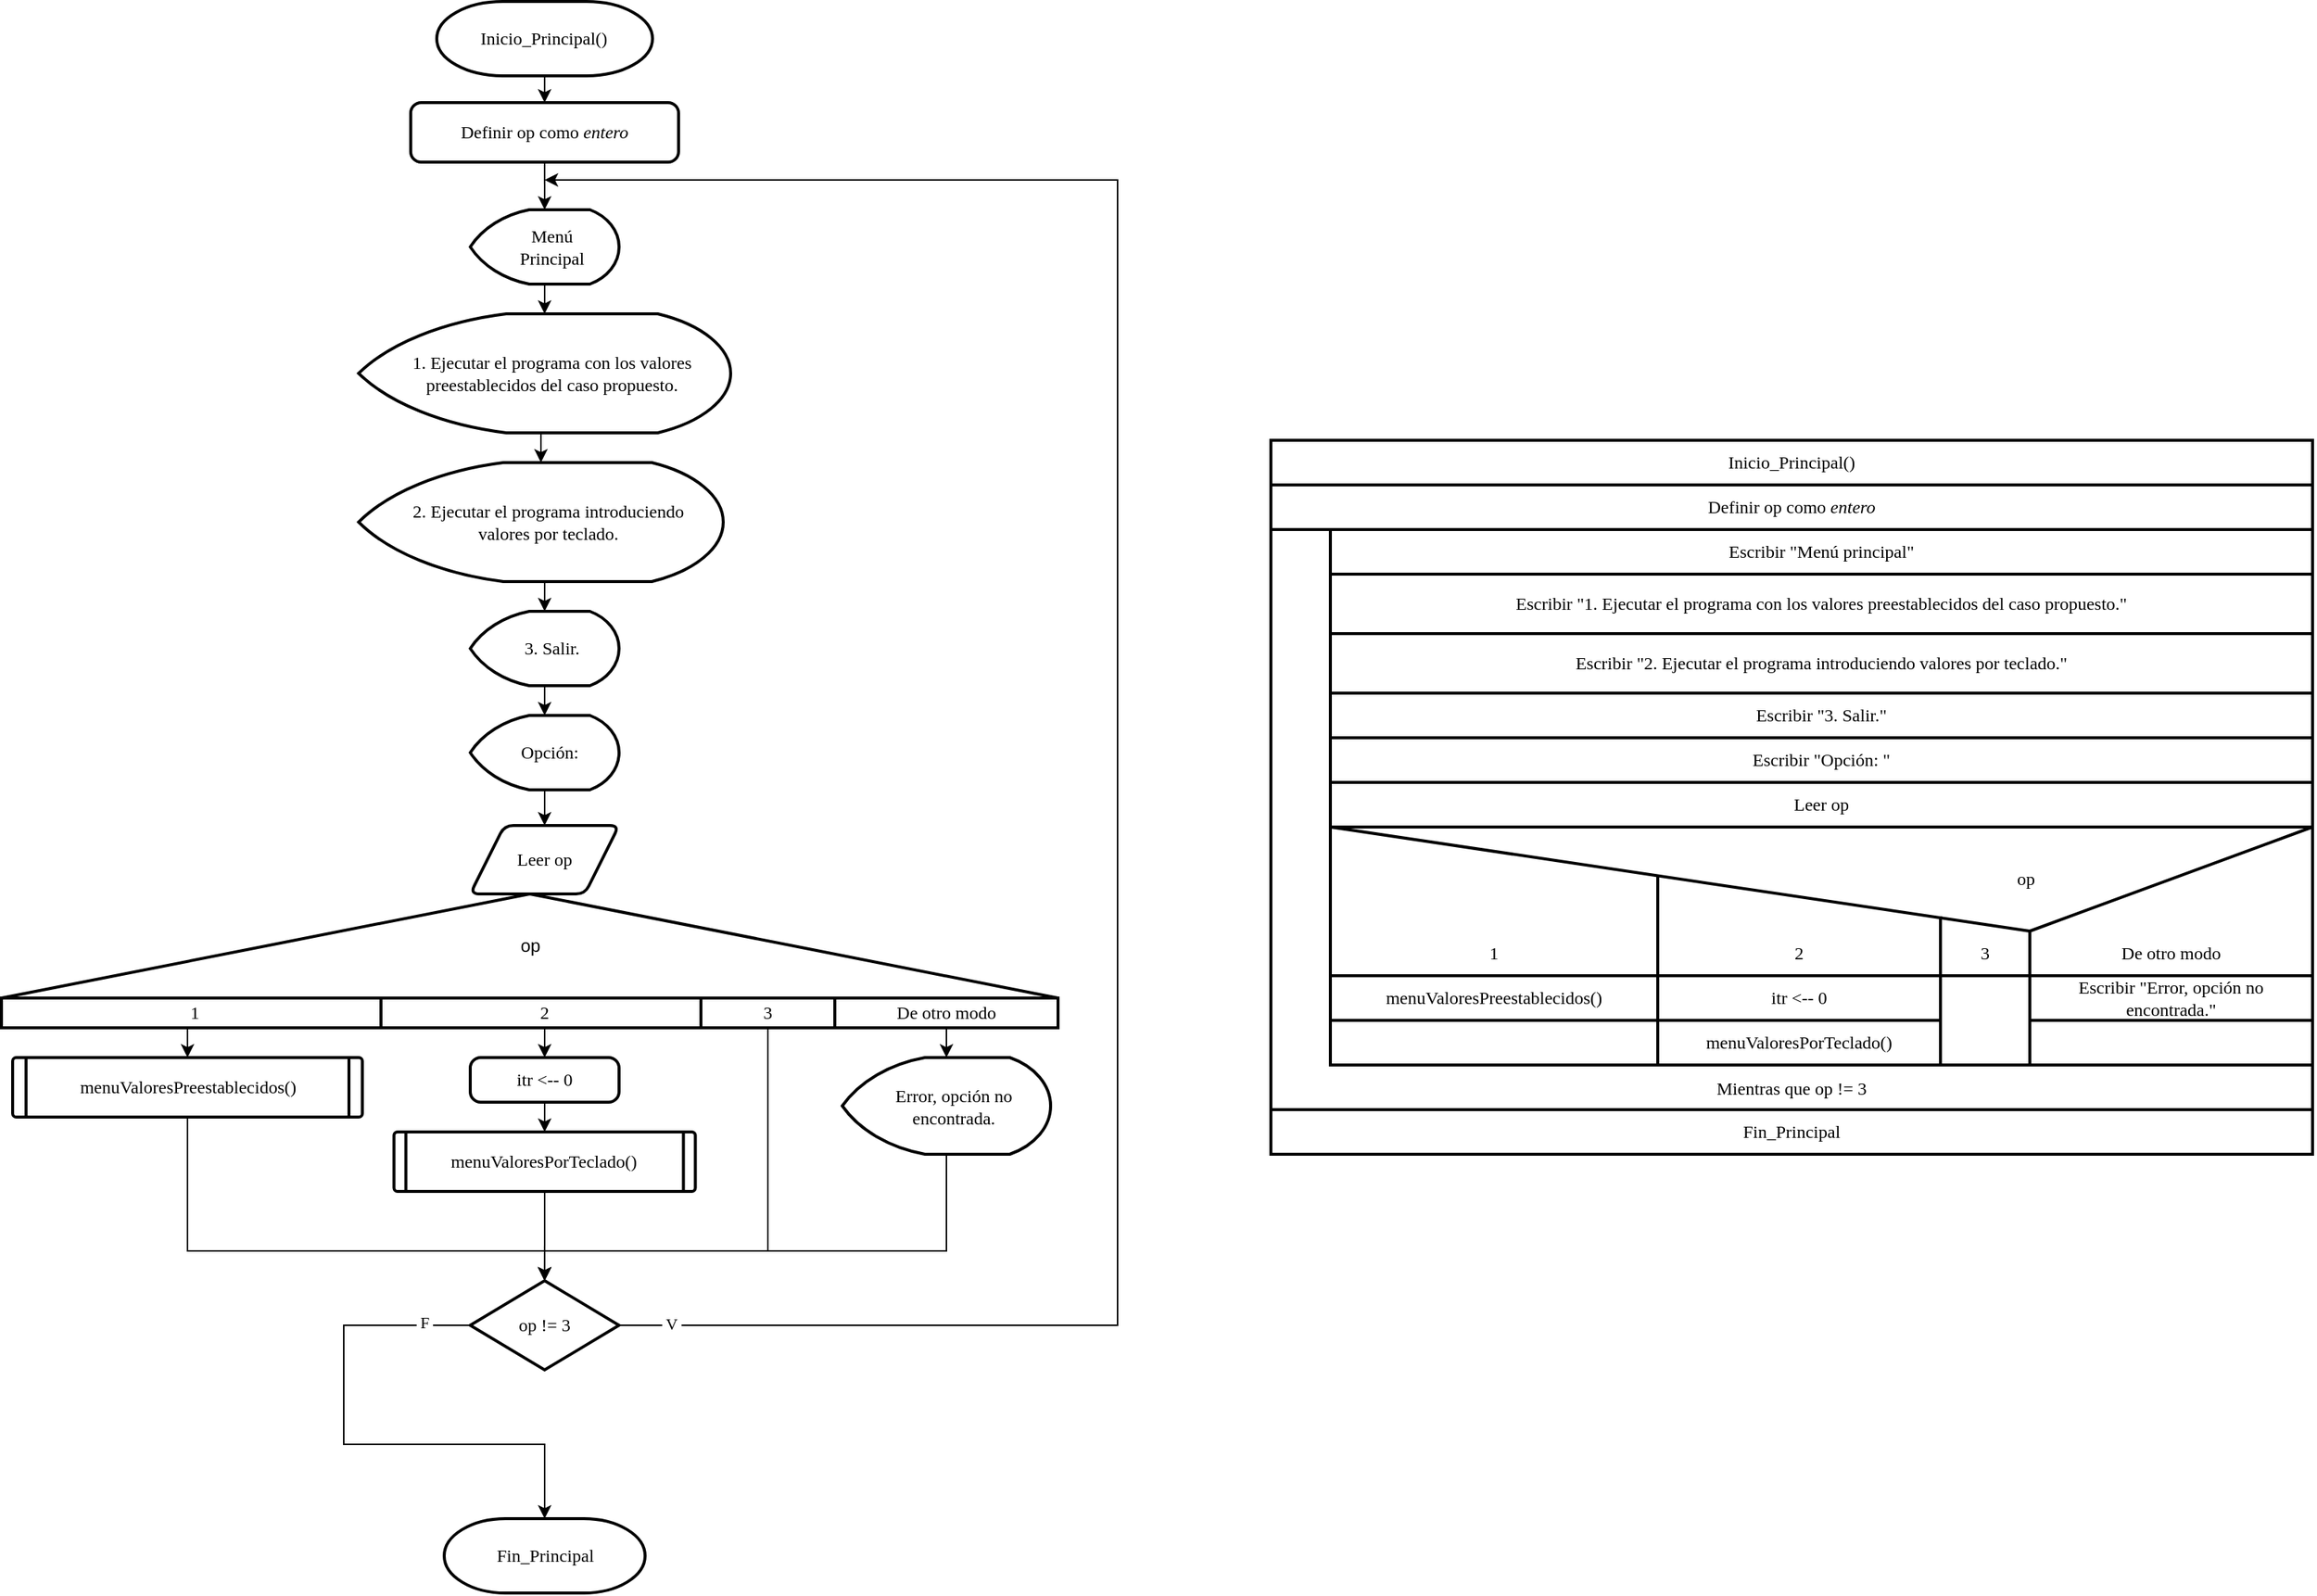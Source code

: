 <mxfile version="20.2.7" type="github" pages="2">
  <diagram id="5OYF28BWXmgYq9XRiZUG" name="Principal">
    <mxGraphModel dx="2076" dy="1242" grid="1" gridSize="10" guides="1" tooltips="1" connect="1" arrows="1" fold="1" page="1" pageScale="1" pageWidth="827" pageHeight="1169" math="0" shadow="0">
      <root>
        <mxCell id="0" />
        <mxCell id="1" parent="0" />
        <mxCell id="4s3Qs3QtYAxI6wC10brD-1" value="Mientras que op != 3" style="rounded=0;whiteSpace=wrap;html=1;fontFamily=Lucida Console;strokeWidth=2;verticalAlign=bottom;spacingBottom=5;" vertex="1" parent="1">
          <mxGeometry x="891" y="405" width="700" height="390" as="geometry" />
        </mxCell>
        <mxCell id="4s3Qs3QtYAxI6wC10brD-2" style="edgeStyle=orthogonalEdgeStyle;rounded=0;orthogonalLoop=1;jettySize=auto;html=1;exitX=0.5;exitY=1;exitDx=0;exitDy=0;exitPerimeter=0;entryX=0.5;entryY=0;entryDx=0;entryDy=0;fontSize=12;fontFamily=Lucida Console;" edge="1" parent="1" source="4s3Qs3QtYAxI6wC10brD-3" target="4s3Qs3QtYAxI6wC10brD-17">
          <mxGeometry relative="1" as="geometry" />
        </mxCell>
        <mxCell id="4s3Qs3QtYAxI6wC10brD-3" value="Inicio_Principal()" style="strokeWidth=2;html=1;shape=mxgraph.flowchart.terminator;whiteSpace=wrap;fontFamily=Lucida Console;" vertex="1" parent="1">
          <mxGeometry x="330.49" y="50" width="144.99" height="50" as="geometry" />
        </mxCell>
        <mxCell id="4s3Qs3QtYAxI6wC10brD-4" value="Fin_Principal" style="strokeWidth=2;html=1;shape=mxgraph.flowchart.terminator;whiteSpace=wrap;fontFamily=Lucida Console;" vertex="1" parent="1">
          <mxGeometry x="335.51" y="1070" width="134.98" height="50" as="geometry" />
        </mxCell>
        <mxCell id="4s3Qs3QtYAxI6wC10brD-5" style="edgeStyle=orthogonalEdgeStyle;rounded=0;orthogonalLoop=1;jettySize=auto;html=1;exitX=0.5;exitY=1;exitDx=0;exitDy=0;exitPerimeter=0;entryX=0.5;entryY=0;entryDx=0;entryDy=0;entryPerimeter=0;fontSize=12;fontFamily=Lucida Console;" edge="1" parent="1" source="4s3Qs3QtYAxI6wC10brD-6" target="4s3Qs3QtYAxI6wC10brD-8">
          <mxGeometry relative="1" as="geometry" />
        </mxCell>
        <mxCell id="4s3Qs3QtYAxI6wC10brD-6" value="Menú Principal" style="strokeWidth=2;html=1;shape=mxgraph.flowchart.display;whiteSpace=wrap;spacingLeft=20;spacingRight=10;verticalAlign=middle;fontSize=12;fontFamily=Lucida Console;" vertex="1" parent="1">
          <mxGeometry x="353" y="190" width="100" height="50" as="geometry" />
        </mxCell>
        <mxCell id="4s3Qs3QtYAxI6wC10brD-7" style="edgeStyle=orthogonalEdgeStyle;rounded=0;orthogonalLoop=1;jettySize=auto;html=1;exitX=0.5;exitY=1;exitDx=0;exitDy=0;exitPerimeter=0;entryX=0.5;entryY=0;entryDx=0;entryDy=0;entryPerimeter=0;fontSize=12;fontFamily=Lucida Console;" edge="1" parent="1" source="4s3Qs3QtYAxI6wC10brD-8" target="4s3Qs3QtYAxI6wC10brD-10">
          <mxGeometry relative="1" as="geometry" />
        </mxCell>
        <mxCell id="4s3Qs3QtYAxI6wC10brD-8" value="1. Ejecutar el programa con los valores preestablecidos del caso propuesto." style="strokeWidth=2;html=1;shape=mxgraph.flowchart.display;whiteSpace=wrap;spacingLeft=20;spacingRight=10;fontFamily=Lucida Console;" vertex="1" parent="1">
          <mxGeometry x="277.98" y="260" width="250" height="80" as="geometry" />
        </mxCell>
        <mxCell id="4s3Qs3QtYAxI6wC10brD-9" style="edgeStyle=orthogonalEdgeStyle;rounded=0;orthogonalLoop=1;jettySize=auto;html=1;exitX=0.5;exitY=1;exitDx=0;exitDy=0;exitPerimeter=0;entryX=0.5;entryY=0;entryDx=0;entryDy=0;entryPerimeter=0;" edge="1" parent="1" source="4s3Qs3QtYAxI6wC10brD-10" target="4s3Qs3QtYAxI6wC10brD-12">
          <mxGeometry relative="1" as="geometry" />
        </mxCell>
        <mxCell id="4s3Qs3QtYAxI6wC10brD-10" value="2. Ejecutar el programa introduciendo valores por teclado." style="strokeWidth=2;html=1;shape=mxgraph.flowchart.display;whiteSpace=wrap;spacingLeft=20;spacingRight=10;fontFamily=Lucida Console;" vertex="1" parent="1">
          <mxGeometry x="278" y="360" width="245" height="80" as="geometry" />
        </mxCell>
        <mxCell id="4s3Qs3QtYAxI6wC10brD-11" style="edgeStyle=orthogonalEdgeStyle;rounded=0;orthogonalLoop=1;jettySize=auto;html=1;exitX=0.5;exitY=1;exitDx=0;exitDy=0;exitPerimeter=0;entryX=0.5;entryY=0;entryDx=0;entryDy=0;entryPerimeter=0;fontSize=12;fontFamily=Lucida Console;" edge="1" parent="1" source="4s3Qs3QtYAxI6wC10brD-12" target="4s3Qs3QtYAxI6wC10brD-14">
          <mxGeometry relative="1" as="geometry" />
        </mxCell>
        <mxCell id="4s3Qs3QtYAxI6wC10brD-12" value="3. Salir." style="strokeWidth=2;html=1;shape=mxgraph.flowchart.display;whiteSpace=wrap;spacingLeft=20;spacingRight=10;fontFamily=Lucida Console;" vertex="1" parent="1">
          <mxGeometry x="352.99" y="460" width="100" height="50" as="geometry" />
        </mxCell>
        <mxCell id="4s3Qs3QtYAxI6wC10brD-13" style="edgeStyle=orthogonalEdgeStyle;rounded=0;orthogonalLoop=1;jettySize=auto;html=1;exitX=0.5;exitY=1;exitDx=0;exitDy=0;exitPerimeter=0;entryX=0.5;entryY=0;entryDx=0;entryDy=0;fontSize=12;fontFamily=Lucida Console;" edge="1" parent="1" source="4s3Qs3QtYAxI6wC10brD-14" target="4s3Qs3QtYAxI6wC10brD-15">
          <mxGeometry relative="1" as="geometry" />
        </mxCell>
        <mxCell id="4s3Qs3QtYAxI6wC10brD-14" value="Opción:&amp;nbsp;" style="strokeWidth=2;html=1;shape=mxgraph.flowchart.display;whiteSpace=wrap;spacingLeft=20;spacingRight=10;fontFamily=Lucida Console;" vertex="1" parent="1">
          <mxGeometry x="353" y="530" width="100" height="50" as="geometry" />
        </mxCell>
        <mxCell id="4s3Qs3QtYAxI6wC10brD-15" value="Leer op" style="shape=parallelogram;html=1;strokeWidth=2;perimeter=parallelogramPerimeter;whiteSpace=wrap;rounded=1;arcSize=12;size=0.23;fontSize=12;fontFamily=Lucida Console;" vertex="1" parent="1">
          <mxGeometry x="352.98" y="604" width="100" height="46" as="geometry" />
        </mxCell>
        <mxCell id="4s3Qs3QtYAxI6wC10brD-16" style="edgeStyle=orthogonalEdgeStyle;rounded=0;orthogonalLoop=1;jettySize=auto;html=1;exitX=0.5;exitY=1;exitDx=0;exitDy=0;entryX=0.5;entryY=0;entryDx=0;entryDy=0;entryPerimeter=0;fontSize=12;fontFamily=Lucida Console;" edge="1" parent="1" source="4s3Qs3QtYAxI6wC10brD-17" target="4s3Qs3QtYAxI6wC10brD-6">
          <mxGeometry relative="1" as="geometry" />
        </mxCell>
        <mxCell id="4s3Qs3QtYAxI6wC10brD-17" value="Definir op como &lt;i&gt;entero&lt;/i&gt;" style="rounded=1;whiteSpace=wrap;html=1;absoluteArcSize=1;arcSize=14;strokeWidth=2;fontSize=12;fontFamily=Lucida Console;" vertex="1" parent="1">
          <mxGeometry x="312.98" y="118" width="180" height="40" as="geometry" />
        </mxCell>
        <mxCell id="4s3Qs3QtYAxI6wC10brD-18" style="edgeStyle=orthogonalEdgeStyle;rounded=0;orthogonalLoop=1;jettySize=auto;html=1;exitX=1;exitY=0.5;exitDx=0;exitDy=0;exitPerimeter=0;fontFamily=Lucida Console;" edge="1" parent="1" source="4s3Qs3QtYAxI6wC10brD-22">
          <mxGeometry relative="1" as="geometry">
            <mxPoint x="403" y="170" as="targetPoint" />
            <Array as="points">
              <mxPoint x="788" y="940" />
              <mxPoint x="788" y="170" />
            </Array>
          </mxGeometry>
        </mxCell>
        <mxCell id="4s3Qs3QtYAxI6wC10brD-19" value="&amp;nbsp;V&amp;nbsp;" style="edgeLabel;html=1;align=center;verticalAlign=middle;resizable=0;points=[];fontFamily=Lucida Console;" vertex="1" connectable="0" parent="4s3Qs3QtYAxI6wC10brD-18">
          <mxGeometry x="-0.954" y="1" relative="1" as="geometry">
            <mxPoint as="offset" />
          </mxGeometry>
        </mxCell>
        <mxCell id="4s3Qs3QtYAxI6wC10brD-20" style="edgeStyle=orthogonalEdgeStyle;rounded=0;orthogonalLoop=1;jettySize=auto;html=1;exitX=0;exitY=0.5;exitDx=0;exitDy=0;exitPerimeter=0;entryX=0.5;entryY=0;entryDx=0;entryDy=0;entryPerimeter=0;fontFamily=Lucida Console;" edge="1" parent="1">
          <mxGeometry relative="1" as="geometry">
            <Array as="points">
              <mxPoint x="268" y="940" />
              <mxPoint x="268" y="1020" />
              <mxPoint x="403" y="1020" />
            </Array>
            <mxPoint x="352.98" y="940" as="sourcePoint" />
            <mxPoint x="403" y="1070" as="targetPoint" />
          </mxGeometry>
        </mxCell>
        <mxCell id="4s3Qs3QtYAxI6wC10brD-21" value="&amp;nbsp;F&amp;nbsp;" style="edgeLabel;html=1;align=center;verticalAlign=middle;resizable=0;points=[];fontFamily=Lucida Console;" vertex="1" connectable="0" parent="4s3Qs3QtYAxI6wC10brD-20">
          <mxGeometry x="-0.824" y="-2" relative="1" as="geometry">
            <mxPoint as="offset" />
          </mxGeometry>
        </mxCell>
        <mxCell id="4s3Qs3QtYAxI6wC10brD-22" value="op != 3" style="strokeWidth=2;html=1;shape=mxgraph.flowchart.decision;whiteSpace=wrap;fontSize=12;fontFamily=Lucida Console;" vertex="1" parent="1">
          <mxGeometry x="352.98" y="910" width="100" height="60" as="geometry" />
        </mxCell>
        <mxCell id="4s3Qs3QtYAxI6wC10brD-23" style="edgeStyle=orthogonalEdgeStyle;rounded=0;orthogonalLoop=1;jettySize=auto;html=1;exitX=0.5;exitY=1;exitDx=0;exitDy=0;entryX=0.5;entryY=0;entryDx=0;entryDy=0;fontFamily=Lucida Console;" edge="1" parent="1" source="4s3Qs3QtYAxI6wC10brD-24" target="4s3Qs3QtYAxI6wC10brD-32">
          <mxGeometry relative="1" as="geometry" />
        </mxCell>
        <mxCell id="4s3Qs3QtYAxI6wC10brD-24" value="1" style="rounded=0;whiteSpace=wrap;html=1;fontSize=12;strokeWidth=2;fontFamily=Lucida Console;" vertex="1" parent="1">
          <mxGeometry x="38" y="720" width="260" height="20" as="geometry" />
        </mxCell>
        <mxCell id="4s3Qs3QtYAxI6wC10brD-25" style="edgeStyle=orthogonalEdgeStyle;rounded=0;orthogonalLoop=1;jettySize=auto;html=1;exitX=0.5;exitY=1;exitDx=0;exitDy=0;entryX=0.5;entryY=0;entryDx=0;entryDy=0;fontFamily=Lucida Console;" edge="1" parent="1" source="4s3Qs3QtYAxI6wC10brD-26" target="4s3Qs3QtYAxI6wC10brD-37">
          <mxGeometry relative="1" as="geometry" />
        </mxCell>
        <mxCell id="4s3Qs3QtYAxI6wC10brD-26" value="2" style="rounded=0;whiteSpace=wrap;html=1;fontSize=12;strokeWidth=2;fontFamily=Lucida Console;" vertex="1" parent="1">
          <mxGeometry x="293" y="720" width="220" height="20" as="geometry" />
        </mxCell>
        <mxCell id="4s3Qs3QtYAxI6wC10brD-27" style="edgeStyle=orthogonalEdgeStyle;rounded=0;orthogonalLoop=1;jettySize=auto;html=1;exitX=0.5;exitY=1;exitDx=0;exitDy=0;entryX=0.5;entryY=0;entryDx=0;entryDy=0;entryPerimeter=0;" edge="1" parent="1" source="4s3Qs3QtYAxI6wC10brD-28" target="4s3Qs3QtYAxI6wC10brD-22">
          <mxGeometry relative="1" as="geometry">
            <Array as="points">
              <mxPoint x="553" y="890" />
              <mxPoint x="403" y="890" />
            </Array>
          </mxGeometry>
        </mxCell>
        <mxCell id="4s3Qs3QtYAxI6wC10brD-28" value="3" style="rounded=0;whiteSpace=wrap;html=1;fontSize=12;strokeWidth=2;fontFamily=Lucida Console;" vertex="1" parent="1">
          <mxGeometry x="508" y="720" width="90" height="20" as="geometry" />
        </mxCell>
        <mxCell id="4s3Qs3QtYAxI6wC10brD-29" style="edgeStyle=orthogonalEdgeStyle;rounded=0;orthogonalLoop=1;jettySize=auto;html=1;exitX=0.5;exitY=1;exitDx=0;exitDy=0;entryX=0.5;entryY=0;entryDx=0;entryDy=0;entryPerimeter=0;fontFamily=Lucida Console;" edge="1" parent="1" source="4s3Qs3QtYAxI6wC10brD-30" target="4s3Qs3QtYAxI6wC10brD-39">
          <mxGeometry relative="1" as="geometry" />
        </mxCell>
        <mxCell id="4s3Qs3QtYAxI6wC10brD-30" value="De otro modo" style="rounded=0;whiteSpace=wrap;html=1;fontSize=12;strokeWidth=2;fontFamily=Lucida Console;" vertex="1" parent="1">
          <mxGeometry x="598" y="720" width="150" height="20" as="geometry" />
        </mxCell>
        <mxCell id="4s3Qs3QtYAxI6wC10brD-31" style="edgeStyle=orthogonalEdgeStyle;rounded=0;orthogonalLoop=1;jettySize=auto;html=1;exitX=0.5;exitY=1;exitDx=0;exitDy=0;entryX=0.5;entryY=0;entryDx=0;entryDy=0;entryPerimeter=0;fontFamily=Lucida Console;" edge="1" parent="1" source="4s3Qs3QtYAxI6wC10brD-32" target="4s3Qs3QtYAxI6wC10brD-22">
          <mxGeometry relative="1" as="geometry">
            <Array as="points">
              <mxPoint x="163" y="890" />
              <mxPoint x="403" y="890" />
            </Array>
          </mxGeometry>
        </mxCell>
        <mxCell id="4s3Qs3QtYAxI6wC10brD-32" value="menuValoresPreestablecidos()" style="verticalLabelPosition=middle;verticalAlign=middle;html=1;shape=process;whiteSpace=wrap;rounded=1;size=0.038;arcSize=6;labelPosition=center;align=center;strokeWidth=2;fontFamily=Lucida Console;" vertex="1" parent="1">
          <mxGeometry x="45.5" y="760" width="235" height="40" as="geometry" />
        </mxCell>
        <mxCell id="4s3Qs3QtYAxI6wC10brD-33" style="edgeStyle=orthogonalEdgeStyle;rounded=0;orthogonalLoop=1;jettySize=auto;html=1;exitX=0.5;exitY=1;exitDx=0;exitDy=0;entryX=0.5;entryY=0;entryDx=0;entryDy=0;entryPerimeter=0;fontFamily=Lucida Console;" edge="1" parent="1" source="4s3Qs3QtYAxI6wC10brD-34" target="4s3Qs3QtYAxI6wC10brD-22">
          <mxGeometry relative="1" as="geometry" />
        </mxCell>
        <mxCell id="4s3Qs3QtYAxI6wC10brD-34" value="menuValoresPorTeclado()" style="verticalLabelPosition=middle;verticalAlign=middle;html=1;shape=process;whiteSpace=wrap;rounded=1;size=0.038;arcSize=6;labelPosition=center;align=center;strokeWidth=2;fontFamily=Lucida Console;" vertex="1" parent="1">
          <mxGeometry x="301.75" y="810" width="202.5" height="40" as="geometry" />
        </mxCell>
        <mxCell id="4s3Qs3QtYAxI6wC10brD-35" style="edgeStyle=orthogonalEdgeStyle;rounded=0;orthogonalLoop=1;jettySize=auto;html=1;exitX=0.5;exitY=1;exitDx=0;exitDy=0;fontFamily=Lucida Console;" edge="1" parent="1" source="4s3Qs3QtYAxI6wC10brD-28" target="4s3Qs3QtYAxI6wC10brD-28">
          <mxGeometry relative="1" as="geometry" />
        </mxCell>
        <mxCell id="4s3Qs3QtYAxI6wC10brD-36" style="edgeStyle=orthogonalEdgeStyle;rounded=0;orthogonalLoop=1;jettySize=auto;html=1;exitX=0.5;exitY=1;exitDx=0;exitDy=0;entryX=0.5;entryY=0;entryDx=0;entryDy=0;fontFamily=Lucida Console;" edge="1" parent="1" source="4s3Qs3QtYAxI6wC10brD-37" target="4s3Qs3QtYAxI6wC10brD-34">
          <mxGeometry relative="1" as="geometry" />
        </mxCell>
        <mxCell id="4s3Qs3QtYAxI6wC10brD-37" value="itr &amp;lt;-- 0" style="rounded=1;whiteSpace=wrap;html=1;absoluteArcSize=1;arcSize=14;strokeWidth=2;fontFamily=Lucida Console;" vertex="1" parent="1">
          <mxGeometry x="353" y="760" width="100" height="30" as="geometry" />
        </mxCell>
        <mxCell id="4s3Qs3QtYAxI6wC10brD-38" style="edgeStyle=orthogonalEdgeStyle;rounded=0;orthogonalLoop=1;jettySize=auto;html=1;exitX=0.5;exitY=1;exitDx=0;exitDy=0;exitPerimeter=0;entryX=0.5;entryY=0;entryDx=0;entryDy=0;entryPerimeter=0;fontFamily=Lucida Console;" edge="1" parent="1" source="4s3Qs3QtYAxI6wC10brD-39" target="4s3Qs3QtYAxI6wC10brD-22">
          <mxGeometry relative="1" as="geometry">
            <Array as="points">
              <mxPoint x="673" y="890" />
              <mxPoint x="403" y="890" />
            </Array>
          </mxGeometry>
        </mxCell>
        <mxCell id="4s3Qs3QtYAxI6wC10brD-39" value="Error, opción no encontrada." style="strokeWidth=2;html=1;shape=mxgraph.flowchart.display;whiteSpace=wrap;spacingLeft=20;spacingRight=10;fontFamily=Lucida Console;" vertex="1" parent="1">
          <mxGeometry x="603" y="760" width="140" height="65" as="geometry" />
        </mxCell>
        <mxCell id="4s3Qs3QtYAxI6wC10brD-40" value="Inicio_Principal()" style="rounded=0;whiteSpace=wrap;html=1;fontFamily=Lucida Console;strokeWidth=2;spacingLeft=5;spacingRight=5;" vertex="1" parent="1">
          <mxGeometry x="891" y="345" width="700" height="30" as="geometry" />
        </mxCell>
        <mxCell id="4s3Qs3QtYAxI6wC10brD-41" value="Definir op como&amp;nbsp;&lt;i&gt;entero&lt;/i&gt;" style="rounded=0;whiteSpace=wrap;html=1;fontFamily=Lucida Console;strokeWidth=2;spacingLeft=5;spacingRight=5;" vertex="1" parent="1">
          <mxGeometry x="891" y="375" width="700" height="30" as="geometry" />
        </mxCell>
        <mxCell id="4s3Qs3QtYAxI6wC10brD-42" value="Escribir &quot;Menú principal&quot;" style="rounded=0;whiteSpace=wrap;html=1;fontFamily=Lucida Console;strokeWidth=2;spacingLeft=5;spacingRight=5;" vertex="1" parent="1">
          <mxGeometry x="931" y="405" width="660" height="30" as="geometry" />
        </mxCell>
        <mxCell id="4s3Qs3QtYAxI6wC10brD-43" value="Escribir &quot;1. Ejecutar el programa con los valores preestablecidos del caso propuesto.&quot;" style="rounded=0;whiteSpace=wrap;html=1;fontFamily=Lucida Console;strokeWidth=2;spacingLeft=5;spacingRight=5;" vertex="1" parent="1">
          <mxGeometry x="931" y="435" width="660" height="40" as="geometry" />
        </mxCell>
        <mxCell id="4s3Qs3QtYAxI6wC10brD-44" value="Escribir &quot;2. Ejecutar el programa introduciendo valores por teclado.&quot;" style="rounded=0;whiteSpace=wrap;html=1;fontFamily=Lucida Console;strokeWidth=2;spacingLeft=5;spacingRight=5;" vertex="1" parent="1">
          <mxGeometry x="931" y="475" width="660" height="40" as="geometry" />
        </mxCell>
        <mxCell id="4s3Qs3QtYAxI6wC10brD-45" value="Escribir &quot;3. Salir.&quot;" style="rounded=0;whiteSpace=wrap;html=1;fontFamily=Lucida Console;strokeWidth=2;spacingLeft=5;spacingRight=5;" vertex="1" parent="1">
          <mxGeometry x="931" y="515" width="660" height="30" as="geometry" />
        </mxCell>
        <mxCell id="4s3Qs3QtYAxI6wC10brD-46" value="Escribir &quot;Opción: &quot;" style="rounded=0;whiteSpace=wrap;html=1;fontFamily=Lucida Console;strokeWidth=2;spacingLeft=5;spacingRight=5;" vertex="1" parent="1">
          <mxGeometry x="931" y="545" width="660" height="30" as="geometry" />
        </mxCell>
        <mxCell id="4s3Qs3QtYAxI6wC10brD-47" value="Leer op" style="rounded=0;whiteSpace=wrap;html=1;fontFamily=Lucida Console;strokeWidth=2;spacingLeft=5;spacingRight=5;" vertex="1" parent="1">
          <mxGeometry x="931" y="575" width="660" height="30" as="geometry" />
        </mxCell>
        <mxCell id="4s3Qs3QtYAxI6wC10brD-48" value="op" style="rounded=0;whiteSpace=wrap;html=1;fontFamily=Lucida Console;strokeWidth=2;spacingLeft=280;spacingRight=5;spacingTop=0;spacingBottom=30;" vertex="1" parent="1">
          <mxGeometry x="931" y="605" width="660" height="100" as="geometry" />
        </mxCell>
        <mxCell id="4s3Qs3QtYAxI6wC10brD-49" value="menuValoresPreestablecidos()" style="rounded=0;whiteSpace=wrap;html=1;fontFamily=Lucida Console;strokeWidth=2;spacingLeft=5;spacingRight=5;" vertex="1" parent="1">
          <mxGeometry x="931" y="705" width="220" height="30" as="geometry" />
        </mxCell>
        <mxCell id="4s3Qs3QtYAxI6wC10brD-50" value="itr &amp;lt;-- 0" style="rounded=0;whiteSpace=wrap;html=1;fontFamily=Lucida Console;strokeWidth=2;spacingLeft=5;spacingRight=5;" vertex="1" parent="1">
          <mxGeometry x="1151" y="705" width="190" height="30" as="geometry" />
        </mxCell>
        <mxCell id="4s3Qs3QtYAxI6wC10brD-51" value="Escribir &quot;Error, opción no encontrada.&quot;" style="rounded=0;whiteSpace=wrap;html=1;fontFamily=Lucida Console;strokeWidth=2;spacingLeft=5;spacingRight=5;" vertex="1" parent="1">
          <mxGeometry x="1401" y="705" width="190" height="30" as="geometry" />
        </mxCell>
        <mxCell id="4s3Qs3QtYAxI6wC10brD-52" value="1" style="text;html=1;strokeColor=none;fillColor=none;align=center;verticalAlign=middle;whiteSpace=wrap;rounded=0;fontFamily=Lucida Console;" vertex="1" parent="1">
          <mxGeometry x="931" y="675" width="220" height="30" as="geometry" />
        </mxCell>
        <mxCell id="4s3Qs3QtYAxI6wC10brD-53" value="2" style="text;html=1;strokeColor=none;fillColor=none;align=center;verticalAlign=middle;whiteSpace=wrap;rounded=0;fontFamily=Lucida Console;" vertex="1" parent="1">
          <mxGeometry x="1151" y="675" width="190" height="30" as="geometry" />
        </mxCell>
        <mxCell id="4s3Qs3QtYAxI6wC10brD-54" value="3" style="text;html=1;strokeColor=none;fillColor=none;align=center;verticalAlign=middle;whiteSpace=wrap;rounded=0;fontFamily=Lucida Console;" vertex="1" parent="1">
          <mxGeometry x="1341" y="675" width="60" height="30" as="geometry" />
        </mxCell>
        <mxCell id="4s3Qs3QtYAxI6wC10brD-55" value="De otro modo" style="text;html=1;strokeColor=none;fillColor=none;align=center;verticalAlign=middle;whiteSpace=wrap;rounded=0;fontFamily=Lucida Console;" vertex="1" parent="1">
          <mxGeometry x="1401" y="675" width="190" height="30" as="geometry" />
        </mxCell>
        <mxCell id="4s3Qs3QtYAxI6wC10brD-56" value="" style="rounded=0;whiteSpace=wrap;html=1;fontFamily=Lucida Console;strokeWidth=2;spacingLeft=5;spacingRight=5;" vertex="1" parent="1">
          <mxGeometry x="1341" y="705" width="60" height="60" as="geometry" />
        </mxCell>
        <mxCell id="4s3Qs3QtYAxI6wC10brD-57" value="menuValoresPorTeclado()" style="rounded=0;whiteSpace=wrap;html=1;fontFamily=Lucida Console;strokeWidth=2;spacingLeft=5;spacingRight=5;" vertex="1" parent="1">
          <mxGeometry x="1151" y="735" width="190" height="30" as="geometry" />
        </mxCell>
        <mxCell id="4s3Qs3QtYAxI6wC10brD-58" value="" style="rounded=0;whiteSpace=wrap;html=1;fontFamily=Lucida Console;strokeWidth=2;" vertex="1" parent="1">
          <mxGeometry x="931" y="735" width="220" height="30" as="geometry" />
        </mxCell>
        <mxCell id="4s3Qs3QtYAxI6wC10brD-59" value="" style="endArrow=none;html=1;rounded=0;fontFamily=Lucida Console;exitX=0;exitY=0;exitDx=0;exitDy=0;entryX=0;entryY=0;entryDx=0;entryDy=0;strokeWidth=2;" edge="1" parent="1" source="4s3Qs3QtYAxI6wC10brD-48" target="4s3Qs3QtYAxI6wC10brD-55">
          <mxGeometry width="50" height="50" relative="1" as="geometry">
            <mxPoint x="1201" y="625" as="sourcePoint" />
            <mxPoint x="1251" y="575" as="targetPoint" />
          </mxGeometry>
        </mxCell>
        <mxCell id="4s3Qs3QtYAxI6wC10brD-60" value="" style="endArrow=none;html=1;rounded=0;fontFamily=Lucida Console;strokeWidth=2;exitX=0;exitY=0;exitDx=0;exitDy=0;entryX=1;entryY=0;entryDx=0;entryDy=0;" edge="1" parent="1" source="4s3Qs3QtYAxI6wC10brD-55" target="4s3Qs3QtYAxI6wC10brD-48">
          <mxGeometry width="50" height="50" relative="1" as="geometry">
            <mxPoint x="1381" y="865" as="sourcePoint" />
            <mxPoint x="1251" y="575" as="targetPoint" />
          </mxGeometry>
        </mxCell>
        <mxCell id="4s3Qs3QtYAxI6wC10brD-61" value="" style="endArrow=none;html=1;rounded=0;fontFamily=Lucida Console;strokeWidth=2;entryX=0;entryY=0;entryDx=0;entryDy=0;exitX=0;exitY=1;exitDx=0;exitDy=0;" edge="1" parent="1" source="4s3Qs3QtYAxI6wC10brD-55" target="4s3Qs3QtYAxI6wC10brD-55">
          <mxGeometry width="50" height="50" relative="1" as="geometry">
            <mxPoint x="1201" y="625" as="sourcePoint" />
            <mxPoint x="1251" y="575" as="targetPoint" />
          </mxGeometry>
        </mxCell>
        <mxCell id="4s3Qs3QtYAxI6wC10brD-62" value="" style="endArrow=none;html=1;rounded=0;fontFamily=Lucida Console;strokeWidth=2;exitX=1;exitY=0;exitDx=0;exitDy=0;" edge="1" parent="1">
          <mxGeometry width="50" height="50" relative="1" as="geometry">
            <mxPoint x="1151" y="707" as="sourcePoint" />
            <mxPoint x="1151" y="637" as="targetPoint" />
          </mxGeometry>
        </mxCell>
        <mxCell id="4s3Qs3QtYAxI6wC10brD-63" value="" style="endArrow=none;html=1;rounded=0;fontFamily=Lucida Console;strokeWidth=2;entryX=1;entryY=0;entryDx=0;entryDy=0;" edge="1" parent="1" target="4s3Qs3QtYAxI6wC10brD-50">
          <mxGeometry width="50" height="50" relative="1" as="geometry">
            <mxPoint x="1341" y="665" as="sourcePoint" />
            <mxPoint x="1261" y="665" as="targetPoint" />
          </mxGeometry>
        </mxCell>
        <mxCell id="4s3Qs3QtYAxI6wC10brD-64" value="" style="rounded=0;whiteSpace=wrap;html=1;fontFamily=Lucida Console;strokeWidth=2;spacingLeft=5;spacingRight=5;" vertex="1" parent="1">
          <mxGeometry x="1401" y="735" width="190" height="30" as="geometry" />
        </mxCell>
        <mxCell id="4s3Qs3QtYAxI6wC10brD-65" value="Fin_Principal" style="rounded=0;whiteSpace=wrap;html=1;fontFamily=Lucida Console;strokeWidth=2;spacingLeft=5;spacingRight=5;" vertex="1" parent="1">
          <mxGeometry x="891" y="795" width="700" height="30" as="geometry" />
        </mxCell>
        <mxCell id="4s3Qs3QtYAxI6wC10brD-66" value="op" style="verticalLabelPosition=middle;verticalAlign=middle;html=1;shape=mxgraph.basic.acute_triangle;dx=0.5;strokeWidth=2;labelPosition=center;align=center;" vertex="1" parent="1">
          <mxGeometry x="38" y="650" width="710" height="70" as="geometry" />
        </mxCell>
      </root>
    </mxGraphModel>
  </diagram>
  <diagram id="mwFq5V5whzVOD70re1W0" name="Cola">
    <mxGraphModel dx="1887" dy="1129" grid="1" gridSize="10" guides="1" tooltips="1" connect="1" arrows="1" fold="1" page="1" pageScale="1" pageWidth="827" pageHeight="1169" math="0" shadow="0">
      <root>
        <mxCell id="0" />
        <mxCell id="1" parent="0" />
        <mxCell id="B5XmUSLPluAOrI2ctVeX-1" style="edgeStyle=orthogonalEdgeStyle;rounded=0;orthogonalLoop=1;jettySize=auto;html=1;exitX=0.5;exitY=1;exitDx=0;exitDy=0;exitPerimeter=0;entryX=0.5;entryY=0;entryDx=0;entryDy=0;entryPerimeter=0;fontFamily=Lucida Console;" edge="1" parent="1" source="B5XmUSLPluAOrI2ctVeX-2" target="B5XmUSLPluAOrI2ctVeX-7">
          <mxGeometry relative="1" as="geometry" />
        </mxCell>
        <mxCell id="B5XmUSLPluAOrI2ctVeX-2" value="Inicio_insertar(Cadena x)" style="strokeWidth=2;html=1;shape=mxgraph.flowchart.terminator;whiteSpace=wrap;fontFamily=Lucida Console;" vertex="1" parent="1">
          <mxGeometry x="319" y="115.5" width="220" height="40" as="geometry" />
        </mxCell>
        <mxCell id="B5XmUSLPluAOrI2ctVeX-3" style="edgeStyle=orthogonalEdgeStyle;rounded=0;orthogonalLoop=1;jettySize=auto;html=1;exitX=1;exitY=0.5;exitDx=0;exitDy=0;exitPerimeter=0;entryX=0.572;entryY=0.003;entryDx=0;entryDy=0;entryPerimeter=0;fontFamily=Lucida Console;" edge="1" parent="1" source="B5XmUSLPluAOrI2ctVeX-7" target="B5XmUSLPluAOrI2ctVeX-9">
          <mxGeometry relative="1" as="geometry">
            <mxPoint x="549" y="285.5" as="targetPoint" />
          </mxGeometry>
        </mxCell>
        <mxCell id="B5XmUSLPluAOrI2ctVeX-4" value="&amp;nbsp;v&amp;nbsp;" style="edgeLabel;html=1;align=center;verticalAlign=middle;resizable=0;points=[];fontFamily=Lucida Console;" vertex="1" connectable="0" parent="B5XmUSLPluAOrI2ctVeX-3">
          <mxGeometry x="-0.656" relative="1" as="geometry">
            <mxPoint x="51" y="15" as="offset" />
          </mxGeometry>
        </mxCell>
        <mxCell id="B5XmUSLPluAOrI2ctVeX-5" style="edgeStyle=orthogonalEdgeStyle;rounded=0;orthogonalLoop=1;jettySize=auto;html=1;exitX=0;exitY=0.5;exitDx=0;exitDy=0;exitPerimeter=0;entryX=0.5;entryY=0;entryDx=0;entryDy=0;fontFamily=Lucida Console;" edge="1" parent="1" source="B5XmUSLPluAOrI2ctVeX-7" target="B5XmUSLPluAOrI2ctVeX-11">
          <mxGeometry relative="1" as="geometry" />
        </mxCell>
        <mxCell id="B5XmUSLPluAOrI2ctVeX-6" value="&amp;nbsp;F&amp;nbsp;" style="edgeLabel;html=1;align=center;verticalAlign=middle;resizable=0;points=[];fontFamily=Lucida Console;" vertex="1" connectable="0" parent="B5XmUSLPluAOrI2ctVeX-5">
          <mxGeometry x="-0.499" y="-1" relative="1" as="geometry">
            <mxPoint x="-23" y="16" as="offset" />
          </mxGeometry>
        </mxCell>
        <mxCell id="B5XmUSLPluAOrI2ctVeX-7" value="final = n" style="strokeWidth=2;html=1;shape=mxgraph.flowchart.decision;whiteSpace=wrap;fontFamily=Lucida Console;" vertex="1" parent="1">
          <mxGeometry x="374" y="185.5" width="110" height="50" as="geometry" />
        </mxCell>
        <mxCell id="B5XmUSLPluAOrI2ctVeX-8" style="edgeStyle=orthogonalEdgeStyle;rounded=0;orthogonalLoop=1;jettySize=auto;html=1;exitX=0.5;exitY=1;exitDx=0;exitDy=0;exitPerimeter=0;entryX=0.5;entryY=0;entryDx=0;entryDy=0;entryPerimeter=0;fontFamily=Lucida Console;" edge="1" parent="1" source="B5XmUSLPluAOrI2ctVeX-9" target="B5XmUSLPluAOrI2ctVeX-20">
          <mxGeometry relative="1" as="geometry">
            <Array as="points">
              <mxPoint x="554" y="494" />
              <mxPoint x="429" y="494" />
            </Array>
          </mxGeometry>
        </mxCell>
        <mxCell id="B5XmUSLPluAOrI2ctVeX-9" value="Cola llena" style="strokeWidth=2;html=1;shape=mxgraph.flowchart.display;whiteSpace=wrap;spacingLeft=20;spacingRight=10;fontFamily=Lucida Console;" vertex="1" parent="1">
          <mxGeometry x="499" y="274" width="110" height="50" as="geometry" />
        </mxCell>
        <mxCell id="B5XmUSLPluAOrI2ctVeX-10" style="edgeStyle=orthogonalEdgeStyle;rounded=0;orthogonalLoop=1;jettySize=auto;html=1;exitX=0.5;exitY=1;exitDx=0;exitDy=0;entryX=0.5;entryY=0;entryDx=0;entryDy=0;fontFamily=Lucida Console;" edge="1" parent="1" source="B5XmUSLPluAOrI2ctVeX-11" target="B5XmUSLPluAOrI2ctVeX-13">
          <mxGeometry relative="1" as="geometry" />
        </mxCell>
        <mxCell id="B5XmUSLPluAOrI2ctVeX-11" value="final &amp;lt;-- final + 1" style="rounded=1;whiteSpace=wrap;html=1;absoluteArcSize=1;arcSize=14;strokeWidth=2;fontFamily=Lucida Console;" vertex="1" parent="1">
          <mxGeometry x="249" y="254" width="160" height="30" as="geometry" />
        </mxCell>
        <mxCell id="B5XmUSLPluAOrI2ctVeX-12" style="edgeStyle=orthogonalEdgeStyle;rounded=0;orthogonalLoop=1;jettySize=auto;html=1;exitX=0.5;exitY=1;exitDx=0;exitDy=0;entryX=0.5;entryY=0;entryDx=0;entryDy=0;entryPerimeter=0;fontFamily=Lucida Console;" edge="1" parent="1" source="B5XmUSLPluAOrI2ctVeX-13" target="B5XmUSLPluAOrI2ctVeX-17">
          <mxGeometry relative="1" as="geometry" />
        </mxCell>
        <mxCell id="B5XmUSLPluAOrI2ctVeX-13" value="arreglo[final] &amp;lt;-- x" style="rounded=1;whiteSpace=wrap;html=1;absoluteArcSize=1;arcSize=14;strokeWidth=2;fontFamily=Lucida Console;" vertex="1" parent="1">
          <mxGeometry x="249" y="304" width="160" height="30" as="geometry" />
        </mxCell>
        <mxCell id="B5XmUSLPluAOrI2ctVeX-14" style="edgeStyle=orthogonalEdgeStyle;rounded=0;orthogonalLoop=1;jettySize=auto;html=1;exitX=1;exitY=0.5;exitDx=0;exitDy=0;exitPerimeter=0;fontFamily=Lucida Console;" edge="1" parent="1" source="B5XmUSLPluAOrI2ctVeX-17">
          <mxGeometry relative="1" as="geometry">
            <mxPoint x="329" y="444" as="targetPoint" />
          </mxGeometry>
        </mxCell>
        <mxCell id="B5XmUSLPluAOrI2ctVeX-15" value="&amp;nbsp;v&amp;nbsp;" style="edgeLabel;html=1;align=center;verticalAlign=middle;resizable=0;points=[];fontFamily=Lucida Console;" vertex="1" connectable="0" parent="B5XmUSLPluAOrI2ctVeX-14">
          <mxGeometry x="-0.6" relative="1" as="geometry">
            <mxPoint as="offset" />
          </mxGeometry>
        </mxCell>
        <mxCell id="B5XmUSLPluAOrI2ctVeX-16" style="edgeStyle=orthogonalEdgeStyle;rounded=0;orthogonalLoop=1;jettySize=auto;html=1;exitX=0;exitY=0.5;exitDx=0;exitDy=0;exitPerimeter=0;fontFamily=Lucida Console;entryX=0.5;entryY=0;entryDx=0;entryDy=0;entryPerimeter=0;" edge="1" parent="1" target="B5XmUSLPluAOrI2ctVeX-20">
          <mxGeometry relative="1" as="geometry">
            <mxPoint x="429" y="518" as="targetPoint" />
            <mxPoint x="266.5" y="378" as="sourcePoint" />
            <Array as="points">
              <mxPoint x="219" y="378.5" />
              <mxPoint x="219" y="494.5" />
              <mxPoint x="429" y="494.5" />
            </Array>
          </mxGeometry>
        </mxCell>
        <mxCell id="B5XmUSLPluAOrI2ctVeX-17" value="frente = -1" style="strokeWidth=2;html=1;shape=mxgraph.flowchart.decision;whiteSpace=wrap;fontFamily=Lucida Console;" vertex="1" parent="1">
          <mxGeometry x="266.5" y="354" width="125" height="50" as="geometry" />
        </mxCell>
        <mxCell id="B5XmUSLPluAOrI2ctVeX-18" style="edgeStyle=orthogonalEdgeStyle;rounded=0;orthogonalLoop=1;jettySize=auto;html=1;exitX=0.5;exitY=1;exitDx=0;exitDy=0;entryX=0.5;entryY=0;entryDx=0;entryDy=0;entryPerimeter=0;fontFamily=Lucida Console;" edge="1" parent="1" source="B5XmUSLPluAOrI2ctVeX-19" target="B5XmUSLPluAOrI2ctVeX-20">
          <mxGeometry relative="1" as="geometry">
            <Array as="points">
              <mxPoint x="329" y="494" />
              <mxPoint x="429" y="494" />
            </Array>
          </mxGeometry>
        </mxCell>
        <mxCell id="B5XmUSLPluAOrI2ctVeX-19" value="frente &amp;lt;-- 0" style="rounded=1;whiteSpace=wrap;html=1;absoluteArcSize=1;arcSize=14;strokeWidth=2;fontFamily=Lucida Console;" vertex="1" parent="1">
          <mxGeometry x="249" y="444" width="160" height="30" as="geometry" />
        </mxCell>
        <mxCell id="B5XmUSLPluAOrI2ctVeX-20" value="Fin_insertar" style="strokeWidth=2;html=1;shape=mxgraph.flowchart.terminator;whiteSpace=wrap;fontFamily=Lucida Console;" vertex="1" parent="1">
          <mxGeometry x="374" y="519" width="110" height="40" as="geometry" />
        </mxCell>
        <mxCell id="B5XmUSLPluAOrI2ctVeX-21" style="edgeStyle=orthogonalEdgeStyle;rounded=0;orthogonalLoop=1;jettySize=auto;html=1;exitX=0.5;exitY=1;exitDx=0;exitDy=0;exitPerimeter=0;entryX=0.5;entryY=0;entryDx=0;entryDy=0;strokeWidth=1;" edge="1" parent="1" source="B5XmUSLPluAOrI2ctVeX-22" target="B5XmUSLPluAOrI2ctVeX-84">
          <mxGeometry relative="1" as="geometry" />
        </mxCell>
        <mxCell id="B5XmUSLPluAOrI2ctVeX-22" value="Inicio_suprimir() : Cadena" style="strokeWidth=2;html=1;shape=mxgraph.flowchart.terminator;whiteSpace=wrap;fontFamily=Lucida Console;" vertex="1" parent="1">
          <mxGeometry x="1237.5" y="42.5" width="220" height="40" as="geometry" />
        </mxCell>
        <mxCell id="B5XmUSLPluAOrI2ctVeX-23" style="edgeStyle=orthogonalEdgeStyle;rounded=0;orthogonalLoop=1;jettySize=auto;html=1;exitX=1;exitY=0.5;exitDx=0;exitDy=0;exitPerimeter=0;entryX=0.572;entryY=0.003;entryDx=0;entryDy=0;entryPerimeter=0;fontFamily=Lucida Console;" edge="1" parent="1" source="B5XmUSLPluAOrI2ctVeX-27" target="B5XmUSLPluAOrI2ctVeX-29">
          <mxGeometry relative="1" as="geometry">
            <mxPoint x="1475" y="350.5" as="targetPoint" />
            <mxPoint x="1410" y="275.5" as="sourcePoint" />
          </mxGeometry>
        </mxCell>
        <mxCell id="B5XmUSLPluAOrI2ctVeX-24" value="&amp;nbsp;v&amp;nbsp;" style="edgeLabel;html=1;align=center;verticalAlign=middle;resizable=0;points=[];fontFamily=Lucida Console;" vertex="1" connectable="0" parent="B5XmUSLPluAOrI2ctVeX-23">
          <mxGeometry x="-0.656" relative="1" as="geometry">
            <mxPoint x="41" y="19" as="offset" />
          </mxGeometry>
        </mxCell>
        <mxCell id="B5XmUSLPluAOrI2ctVeX-25" style="edgeStyle=orthogonalEdgeStyle;rounded=0;orthogonalLoop=1;jettySize=auto;html=1;entryX=0.5;entryY=0;entryDx=0;entryDy=0;fontFamily=Lucida Console;exitX=0;exitY=0.5;exitDx=0;exitDy=0;exitPerimeter=0;" edge="1" parent="1" source="B5XmUSLPluAOrI2ctVeX-27" target="B5XmUSLPluAOrI2ctVeX-31">
          <mxGeometry relative="1" as="geometry">
            <mxPoint x="1245" y="264.5" as="sourcePoint" />
          </mxGeometry>
        </mxCell>
        <mxCell id="B5XmUSLPluAOrI2ctVeX-26" value="&amp;nbsp;F&amp;nbsp;" style="edgeLabel;html=1;align=center;verticalAlign=middle;resizable=0;points=[];fontFamily=Lucida Console;" vertex="1" connectable="0" parent="B5XmUSLPluAOrI2ctVeX-25">
          <mxGeometry x="-0.499" y="-1" relative="1" as="geometry">
            <mxPoint x="-84" y="20" as="offset" />
          </mxGeometry>
        </mxCell>
        <mxCell id="B5XmUSLPluAOrI2ctVeX-27" value="frente = -1" style="strokeWidth=2;html=1;shape=mxgraph.flowchart.decision;whiteSpace=wrap;fontFamily=Lucida Console;" vertex="1" parent="1">
          <mxGeometry x="1285" y="204.5" width="125" height="50" as="geometry" />
        </mxCell>
        <mxCell id="B5XmUSLPluAOrI2ctVeX-28" style="edgeStyle=orthogonalEdgeStyle;rounded=0;orthogonalLoop=1;jettySize=auto;html=1;exitX=0.5;exitY=1;exitDx=0;exitDy=0;exitPerimeter=0;entryX=0.5;entryY=0;entryDx=0;entryDy=0;fontFamily=Lucida Console;" edge="1" parent="1" source="B5XmUSLPluAOrI2ctVeX-29" target="B5XmUSLPluAOrI2ctVeX-49">
          <mxGeometry relative="1" as="geometry">
            <Array as="points">
              <mxPoint x="1470" y="614.5" />
              <mxPoint x="1355" y="614.5" />
              <mxPoint x="1355" y="654.5" />
            </Array>
          </mxGeometry>
        </mxCell>
        <mxCell id="B5XmUSLPluAOrI2ctVeX-29" value="Cola vacía" style="strokeWidth=2;html=1;shape=mxgraph.flowchart.display;whiteSpace=wrap;spacingLeft=20;spacingRight=10;fontFamily=Lucida Console;" vertex="1" parent="1">
          <mxGeometry x="1415" y="303" width="110" height="50" as="geometry" />
        </mxCell>
        <mxCell id="B5XmUSLPluAOrI2ctVeX-30" style="edgeStyle=orthogonalEdgeStyle;rounded=0;orthogonalLoop=1;jettySize=auto;html=1;exitX=0.5;exitY=1;exitDx=0;exitDy=0;entryX=0.5;entryY=0;entryDx=0;entryDy=0;fontFamily=Lucida Console;" edge="1" parent="1" source="B5XmUSLPluAOrI2ctVeX-31" target="B5XmUSLPluAOrI2ctVeX-33">
          <mxGeometry relative="1" as="geometry" />
        </mxCell>
        <mxCell id="B5XmUSLPluAOrI2ctVeX-31" value="x &amp;lt;-- arreglo[frente]" style="rounded=1;whiteSpace=wrap;html=1;absoluteArcSize=1;arcSize=14;strokeWidth=2;fontFamily=Lucida Console;" vertex="1" parent="1">
          <mxGeometry x="1055" y="283" width="200" height="30" as="geometry" />
        </mxCell>
        <mxCell id="B5XmUSLPluAOrI2ctVeX-32" style="edgeStyle=orthogonalEdgeStyle;rounded=0;orthogonalLoop=1;jettySize=auto;html=1;exitX=0.5;exitY=1;exitDx=0;exitDy=0;entryX=0.5;entryY=0;entryDx=0;entryDy=0;entryPerimeter=0;fontFamily=Lucida Console;" edge="1" parent="1" source="B5XmUSLPluAOrI2ctVeX-33" target="B5XmUSLPluAOrI2ctVeX-38">
          <mxGeometry relative="1" as="geometry" />
        </mxCell>
        <mxCell id="B5XmUSLPluAOrI2ctVeX-33" value="arreglo[frente] &amp;lt;-- nulo" style="rounded=1;whiteSpace=wrap;html=1;absoluteArcSize=1;arcSize=14;strokeWidth=2;fontFamily=Lucida Console;" vertex="1" parent="1">
          <mxGeometry x="1055" y="333" width="200" height="30" as="geometry" />
        </mxCell>
        <mxCell id="B5XmUSLPluAOrI2ctVeX-34" style="edgeStyle=orthogonalEdgeStyle;rounded=0;orthogonalLoop=1;jettySize=auto;html=1;exitX=1;exitY=0.5;exitDx=0;exitDy=0;exitPerimeter=0;fontFamily=Lucida Console;entryX=0.5;entryY=0;entryDx=0;entryDy=0;" edge="1" parent="1" source="B5XmUSLPluAOrI2ctVeX-38" target="B5XmUSLPluAOrI2ctVeX-40">
          <mxGeometry relative="1" as="geometry">
            <mxPoint x="1155" y="473" as="targetPoint" />
            <Array as="points">
              <mxPoint x="1261" y="407.5" />
              <mxPoint x="1295" y="407.5" />
            </Array>
          </mxGeometry>
        </mxCell>
        <mxCell id="B5XmUSLPluAOrI2ctVeX-35" value="&amp;nbsp;v&amp;nbsp;" style="edgeLabel;html=1;align=center;verticalAlign=middle;resizable=0;points=[];fontFamily=Lucida Console;" vertex="1" connectable="0" parent="B5XmUSLPluAOrI2ctVeX-34">
          <mxGeometry x="-0.669" y="-1" relative="1" as="geometry">
            <mxPoint x="16" y="14" as="offset" />
          </mxGeometry>
        </mxCell>
        <mxCell id="B5XmUSLPluAOrI2ctVeX-36" style="edgeStyle=orthogonalEdgeStyle;rounded=0;orthogonalLoop=1;jettySize=auto;html=1;exitX=0;exitY=0.5;exitDx=0;exitDy=0;exitPerimeter=0;entryX=0.5;entryY=0;entryDx=0;entryDy=0;fontFamily=Lucida Console;" edge="1" parent="1" source="B5XmUSLPluAOrI2ctVeX-38" target="B5XmUSLPluAOrI2ctVeX-47">
          <mxGeometry relative="1" as="geometry" />
        </mxCell>
        <mxCell id="B5XmUSLPluAOrI2ctVeX-37" value="&amp;nbsp;F&amp;nbsp;" style="edgeLabel;html=1;align=center;verticalAlign=middle;resizable=0;points=[];fontFamily=Lucida Console;" vertex="1" connectable="0" parent="B5XmUSLPluAOrI2ctVeX-36">
          <mxGeometry x="-0.038" y="-2" relative="1" as="geometry">
            <mxPoint as="offset" />
          </mxGeometry>
        </mxCell>
        <mxCell id="B5XmUSLPluAOrI2ctVeX-38" value="frente = final" style="strokeWidth=2;html=1;shape=mxgraph.flowchart.decision;whiteSpace=wrap;fontFamily=Lucida Console;" vertex="1" parent="1">
          <mxGeometry x="1068.75" y="383" width="172.5" height="50" as="geometry" />
        </mxCell>
        <mxCell id="B5XmUSLPluAOrI2ctVeX-39" style="edgeStyle=orthogonalEdgeStyle;rounded=0;orthogonalLoop=1;jettySize=auto;html=1;exitX=0.5;exitY=1;exitDx=0;exitDy=0;entryX=0.5;entryY=0;entryDx=0;entryDy=0;fontFamily=Lucida Console;" edge="1" parent="1" source="B5XmUSLPluAOrI2ctVeX-40" target="B5XmUSLPluAOrI2ctVeX-45">
          <mxGeometry relative="1" as="geometry" />
        </mxCell>
        <mxCell id="B5XmUSLPluAOrI2ctVeX-40" value="frente &amp;lt;-- -1" style="rounded=1;whiteSpace=wrap;html=1;absoluteArcSize=1;arcSize=14;strokeWidth=2;fontFamily=Lucida Console;" vertex="1" parent="1">
          <mxGeometry x="1195" y="477.5" width="160" height="30" as="geometry" />
        </mxCell>
        <mxCell id="B5XmUSLPluAOrI2ctVeX-41" value="Fin_suprimir" style="strokeWidth=2;html=1;shape=mxgraph.flowchart.terminator;whiteSpace=wrap;fontFamily=Lucida Console;" vertex="1" parent="1">
          <mxGeometry x="1300" y="684.5" width="110" height="40" as="geometry" />
        </mxCell>
        <mxCell id="B5XmUSLPluAOrI2ctVeX-42" style="edgeStyle=orthogonalEdgeStyle;rounded=0;orthogonalLoop=1;jettySize=auto;html=1;exitX=0.5;exitY=1;exitDx=0;exitDy=0;entryX=0.5;entryY=0;entryDx=0;entryDy=0;entryPerimeter=0;fontFamily=Lucida Console;" edge="1" parent="1" source="B5XmUSLPluAOrI2ctVeX-43" target="B5XmUSLPluAOrI2ctVeX-27">
          <mxGeometry relative="1" as="geometry" />
        </mxCell>
        <mxCell id="B5XmUSLPluAOrI2ctVeX-43" value="x &amp;lt;-- &quot; &quot;" style="rounded=1;whiteSpace=wrap;html=1;absoluteArcSize=1;arcSize=14;strokeWidth=2;fontFamily=Lucida Console;" vertex="1" parent="1">
          <mxGeometry x="1262.5" y="154.5" width="170" height="30" as="geometry" />
        </mxCell>
        <mxCell id="B5XmUSLPluAOrI2ctVeX-44" style="edgeStyle=orthogonalEdgeStyle;rounded=0;orthogonalLoop=1;jettySize=auto;html=1;exitX=0.5;exitY=1;exitDx=0;exitDy=0;entryX=0.5;entryY=0;entryDx=0;entryDy=0;fontFamily=Lucida Console;" edge="1" parent="1" source="B5XmUSLPluAOrI2ctVeX-45" target="B5XmUSLPluAOrI2ctVeX-49">
          <mxGeometry relative="1" as="geometry">
            <mxPoint x="1385" y="654.5" as="targetPoint" />
            <Array as="points">
              <mxPoint x="1275" y="614.5" />
              <mxPoint x="1355" y="614.5" />
              <mxPoint x="1355" y="654.5" />
            </Array>
          </mxGeometry>
        </mxCell>
        <mxCell id="B5XmUSLPluAOrI2ctVeX-45" value="final &amp;lt;-- -1" style="rounded=1;whiteSpace=wrap;html=1;absoluteArcSize=1;arcSize=14;strokeWidth=2;fontFamily=Lucida Console;" vertex="1" parent="1">
          <mxGeometry x="1195" y="529" width="160" height="30" as="geometry" />
        </mxCell>
        <mxCell id="B5XmUSLPluAOrI2ctVeX-46" style="edgeStyle=orthogonalEdgeStyle;rounded=0;orthogonalLoop=1;jettySize=auto;html=1;exitX=0.5;exitY=1;exitDx=0;exitDy=0;entryX=0.5;entryY=0;entryDx=0;entryDy=0;fontFamily=Lucida Console;" edge="1" parent="1" source="B5XmUSLPluAOrI2ctVeX-47" target="B5XmUSLPluAOrI2ctVeX-49">
          <mxGeometry relative="1" as="geometry">
            <mxPoint x="1385" y="654.5" as="targetPoint" />
            <Array as="points">
              <mxPoint x="1040" y="614.5" />
              <mxPoint x="1355" y="614.5" />
              <mxPoint x="1355" y="634.5" />
            </Array>
          </mxGeometry>
        </mxCell>
        <mxCell id="B5XmUSLPluAOrI2ctVeX-47" value="frente &amp;lt;-- frente + 1" style="rounded=1;whiteSpace=wrap;html=1;absoluteArcSize=1;arcSize=14;strokeWidth=2;fontFamily=Lucida Console;" vertex="1" parent="1">
          <mxGeometry x="955" y="477.5" width="170" height="30" as="geometry" />
        </mxCell>
        <mxCell id="B5XmUSLPluAOrI2ctVeX-48" style="edgeStyle=orthogonalEdgeStyle;rounded=0;orthogonalLoop=1;jettySize=auto;html=1;exitX=0.5;exitY=1;exitDx=0;exitDy=0;entryX=0.5;entryY=0;entryDx=0;entryDy=0;entryPerimeter=0;fontFamily=Lucida Console;" edge="1" parent="1" source="B5XmUSLPluAOrI2ctVeX-49" target="B5XmUSLPluAOrI2ctVeX-41">
          <mxGeometry relative="1" as="geometry" />
        </mxCell>
        <mxCell id="B5XmUSLPluAOrI2ctVeX-49" value="&lt;i&gt;retorna&lt;/i&gt; x" style="rounded=1;whiteSpace=wrap;html=1;absoluteArcSize=1;arcSize=14;strokeWidth=2;fontFamily=Lucida Console;" vertex="1" parent="1">
          <mxGeometry x="1308.13" y="634.5" width="93.75" height="30" as="geometry" />
        </mxCell>
        <mxCell id="B5XmUSLPluAOrI2ctVeX-50" value="Inicio_insertar(Cadena x)" style="rounded=0;whiteSpace=wrap;html=1;fontFamily=Lucida Console;strokeWidth=2;spacingLeft=5;spacingRight=5;" vertex="1" parent="1">
          <mxGeometry x="64" y="634.5" width="700" height="30" as="geometry" />
        </mxCell>
        <mxCell id="B5XmUSLPluAOrI2ctVeX-51" value="Si &lt;span style=&quot;white-space: pre;&quot;&gt;	&lt;/span&gt;&lt;span style=&quot;white-space: pre;&quot;&gt;	&lt;/span&gt;&lt;span style=&quot;white-space: pre;&quot;&gt;	&lt;/span&gt;&lt;span style=&quot;white-space: pre;&quot;&gt;	&lt;span style=&quot;white-space: pre;&quot;&gt;	&lt;/span&gt;&lt;/span&gt;final = n&lt;span style=&quot;white-space: pre;&quot;&gt;	&lt;/span&gt;&lt;span style=&quot;white-space: pre;&quot;&gt;	&lt;/span&gt; &lt;span style=&quot;white-space: pre;&quot;&gt;	&lt;/span&gt;&lt;span style=&quot;white-space: pre;&quot;&gt;	&lt;/span&gt;&lt;span style=&quot;white-space: pre;&quot;&gt;	&lt;/span&gt;No" style="rounded=0;whiteSpace=wrap;html=1;fontFamily=Lucida Console;strokeWidth=2;spacingLeft=5;spacingRight=5;" vertex="1" parent="1">
          <mxGeometry x="64" y="664.5" width="700" height="30" as="geometry" />
        </mxCell>
        <mxCell id="B5XmUSLPluAOrI2ctVeX-52" value="" style="endArrow=none;html=1;rounded=0;exitX=0;exitY=1;exitDx=0;exitDy=0;entryX=0.5;entryY=1;entryDx=0;entryDy=0;strokeWidth=2;" edge="1" parent="1" source="B5XmUSLPluAOrI2ctVeX-50" target="B5XmUSLPluAOrI2ctVeX-51">
          <mxGeometry width="50" height="50" relative="1" as="geometry">
            <mxPoint x="410" y="559.5" as="sourcePoint" />
            <mxPoint x="460" y="509.5" as="targetPoint" />
          </mxGeometry>
        </mxCell>
        <mxCell id="B5XmUSLPluAOrI2ctVeX-53" value="" style="endArrow=none;html=1;rounded=0;exitX=0.5;exitY=1;exitDx=0;exitDy=0;entryX=1;entryY=0;entryDx=0;entryDy=0;strokeWidth=2;" edge="1" parent="1" source="B5XmUSLPluAOrI2ctVeX-51" target="B5XmUSLPluAOrI2ctVeX-51">
          <mxGeometry width="50" height="50" relative="1" as="geometry">
            <mxPoint x="410" y="559.5" as="sourcePoint" />
            <mxPoint x="460" y="509.5" as="targetPoint" />
          </mxGeometry>
        </mxCell>
        <mxCell id="B5XmUSLPluAOrI2ctVeX-54" value="Escribir &quot;Cola llena&quot;" style="rounded=0;whiteSpace=wrap;html=1;fontFamily=Lucida Console;strokeWidth=2;spacingLeft=5;spacingRight=5;" vertex="1" parent="1">
          <mxGeometry x="64" y="694.5" width="350" height="30" as="geometry" />
        </mxCell>
        <mxCell id="B5XmUSLPluAOrI2ctVeX-55" value="final &amp;lt;-- final + 1" style="rounded=0;whiteSpace=wrap;html=1;fontFamily=Lucida Console;strokeWidth=2;spacingLeft=5;spacingRight=5;" vertex="1" parent="1">
          <mxGeometry x="414" y="694.5" width="350" height="30" as="geometry" />
        </mxCell>
        <mxCell id="B5XmUSLPluAOrI2ctVeX-56" value="arreglo[final] &amp;lt;-- x" style="rounded=0;whiteSpace=wrap;html=1;fontFamily=Lucida Console;strokeWidth=2;spacingLeft=5;spacingRight=5;" vertex="1" parent="1">
          <mxGeometry x="414" y="724.5" width="350" height="30" as="geometry" />
        </mxCell>
        <mxCell id="B5XmUSLPluAOrI2ctVeX-57" value="" style="rounded=0;whiteSpace=wrap;html=1;fontFamily=Lucida Console;strokeWidth=2;spacingLeft=5;spacingRight=5;" vertex="1" parent="1">
          <mxGeometry x="64" y="724.5" width="350" height="90" as="geometry" />
        </mxCell>
        <mxCell id="B5XmUSLPluAOrI2ctVeX-58" value="Si&lt;span style=&quot;white-space: pre;&quot;&gt;	&lt;/span&gt;&lt;span style=&quot;white-space: pre;&quot;&gt;	&lt;span style=&quot;white-space: pre;&quot;&gt;	&lt;/span&gt;&lt;/span&gt;frente = -1&amp;nbsp; &amp;nbsp;&amp;nbsp;&lt;span style=&quot;white-space: pre;&quot;&gt;	&lt;/span&gt;No" style="rounded=0;whiteSpace=wrap;html=1;fontFamily=Lucida Console;strokeWidth=2;spacingLeft=5;spacingRight=5;spacingTop=0;" vertex="1" parent="1">
          <mxGeometry x="414" y="754.5" width="350" height="30" as="geometry" />
        </mxCell>
        <mxCell id="B5XmUSLPluAOrI2ctVeX-59" value="" style="endArrow=none;html=1;rounded=0;strokeWidth=2;exitX=0.75;exitY=1;exitDx=0;exitDy=0;entryX=0;entryY=0;entryDx=0;entryDy=0;" edge="1" parent="1" source="B5XmUSLPluAOrI2ctVeX-58" target="B5XmUSLPluAOrI2ctVeX-58">
          <mxGeometry width="50" height="50" relative="1" as="geometry">
            <mxPoint x="190" y="649.5" as="sourcePoint" />
            <mxPoint x="430" y="839.5" as="targetPoint" />
          </mxGeometry>
        </mxCell>
        <mxCell id="B5XmUSLPluAOrI2ctVeX-60" value="" style="endArrow=none;html=1;rounded=0;strokeWidth=2;entryX=1;entryY=0;entryDx=0;entryDy=0;exitX=0.75;exitY=1;exitDx=0;exitDy=0;" edge="1" parent="1" source="B5XmUSLPluAOrI2ctVeX-58" target="B5XmUSLPluAOrI2ctVeX-58">
          <mxGeometry width="50" height="50" relative="1" as="geometry">
            <mxPoint x="370" y="879.5" as="sourcePoint" />
            <mxPoint x="420" y="829.5" as="targetPoint" />
          </mxGeometry>
        </mxCell>
        <mxCell id="B5XmUSLPluAOrI2ctVeX-61" value="frente &amp;lt;-- 0" style="rounded=0;whiteSpace=wrap;html=1;fontFamily=Lucida Console;strokeWidth=2;spacingLeft=5;spacingRight=5;" vertex="1" parent="1">
          <mxGeometry x="414" y="784.5" width="262.5" height="30" as="geometry" />
        </mxCell>
        <mxCell id="B5XmUSLPluAOrI2ctVeX-62" value="" style="rounded=0;whiteSpace=wrap;html=1;fontFamily=Lucida Console;strokeWidth=2;spacingLeft=5;spacingRight=5;" vertex="1" parent="1">
          <mxGeometry x="676.5" y="784.5" width="87.5" height="30" as="geometry" />
        </mxCell>
        <mxCell id="B5XmUSLPluAOrI2ctVeX-63" value="Fin_insertar" style="rounded=0;whiteSpace=wrap;html=1;fontFamily=Lucida Console;strokeWidth=2;spacingLeft=5;spacingRight=5;" vertex="1" parent="1">
          <mxGeometry x="64" y="814.5" width="700" height="30" as="geometry" />
        </mxCell>
        <mxCell id="B5XmUSLPluAOrI2ctVeX-64" value="Inicio_suprimir() : Cadena" style="rounded=0;whiteSpace=wrap;html=1;fontFamily=Lucida Console;strokeWidth=2;spacingLeft=5;spacingRight=5;" vertex="1" parent="1">
          <mxGeometry x="890" y="780" width="700" height="30" as="geometry" />
        </mxCell>
        <mxCell id="B5XmUSLPluAOrI2ctVeX-65" value="Si &lt;span style=&quot;white-space: pre;&quot;&gt;	&lt;/span&gt;&lt;span style=&quot;white-space: pre;&quot;&gt;	&lt;/span&gt;&lt;span style=&quot;white-space: pre;&quot;&gt;	&lt;/span&gt;&lt;span style=&quot;white-space: pre;&quot;&gt;	&lt;span style=&quot;white-space: pre;&quot;&gt;	&lt;/span&gt;f&lt;/span&gt;rente = -1&lt;span style=&quot;white-space: pre;&quot;&gt;	&lt;/span&gt;&lt;span style=&quot;white-space: pre;&quot;&gt;	&lt;/span&gt; &lt;span style=&quot;white-space: pre;&quot;&gt;	&lt;/span&gt;&lt;span style=&quot;white-space: pre;&quot;&gt;	&lt;/span&gt;&lt;span style=&quot;white-space: pre;&quot;&gt;	&lt;/span&gt;No" style="rounded=0;whiteSpace=wrap;html=1;fontFamily=Lucida Console;strokeWidth=2;spacingLeft=5;spacingRight=5;" vertex="1" parent="1">
          <mxGeometry x="890" y="870" width="700" height="30" as="geometry" />
        </mxCell>
        <mxCell id="B5XmUSLPluAOrI2ctVeX-66" value="" style="endArrow=none;html=1;rounded=0;exitX=0;exitY=1;exitDx=0;exitDy=0;entryX=0.5;entryY=1;entryDx=0;entryDy=0;strokeWidth=2;" edge="1" parent="1" target="B5XmUSLPluAOrI2ctVeX-65">
          <mxGeometry width="50" height="50" relative="1" as="geometry">
            <mxPoint x="890.0" y="870" as="sourcePoint" />
            <mxPoint x="1286" y="715" as="targetPoint" />
          </mxGeometry>
        </mxCell>
        <mxCell id="B5XmUSLPluAOrI2ctVeX-67" value="" style="endArrow=none;html=1;rounded=0;exitX=0.5;exitY=1;exitDx=0;exitDy=0;entryX=1;entryY=0;entryDx=0;entryDy=0;strokeWidth=2;" edge="1" parent="1" source="B5XmUSLPluAOrI2ctVeX-65" target="B5XmUSLPluAOrI2ctVeX-65">
          <mxGeometry width="50" height="50" relative="1" as="geometry">
            <mxPoint x="1236" y="765" as="sourcePoint" />
            <mxPoint x="1286" y="715" as="targetPoint" />
          </mxGeometry>
        </mxCell>
        <mxCell id="B5XmUSLPluAOrI2ctVeX-68" value="Escribir &quot;Cola vacía&quot;" style="rounded=0;whiteSpace=wrap;html=1;fontFamily=Lucida Console;strokeWidth=2;spacingLeft=5;spacingRight=5;" vertex="1" parent="1">
          <mxGeometry x="890" y="900" width="350" height="30" as="geometry" />
        </mxCell>
        <mxCell id="B5XmUSLPluAOrI2ctVeX-69" value="x &amp;lt;-- arreglo[frente]" style="rounded=0;whiteSpace=wrap;html=1;fontFamily=Lucida Console;strokeWidth=2;spacingLeft=5;spacingRight=5;" vertex="1" parent="1">
          <mxGeometry x="1240" y="900" width="350" height="30" as="geometry" />
        </mxCell>
        <mxCell id="B5XmUSLPluAOrI2ctVeX-70" value="arreglo[frente] &amp;lt;-- nulo" style="rounded=0;whiteSpace=wrap;html=1;fontFamily=Lucida Console;strokeWidth=2;spacingLeft=5;spacingRight=5;" vertex="1" parent="1">
          <mxGeometry x="1240" y="930" width="350" height="30" as="geometry" />
        </mxCell>
        <mxCell id="B5XmUSLPluAOrI2ctVeX-71" value="" style="rounded=0;whiteSpace=wrap;html=1;fontFamily=Lucida Console;strokeWidth=2;spacingLeft=5;spacingRight=5;" vertex="1" parent="1">
          <mxGeometry x="890" y="930" width="350" height="120" as="geometry" />
        </mxCell>
        <mxCell id="B5XmUSLPluAOrI2ctVeX-72" value="Si&lt;span style=&quot;white-space: pre;&quot;&gt;	&amp;nbsp;&lt;/span&gt;&amp;nbsp; &amp;nbsp; &amp;nbsp;frente = final&lt;span style=&quot;white-space: pre;&quot;&gt;	&lt;/span&gt;&amp;nbsp; &amp;nbsp;&amp;nbsp;&lt;span style=&quot;white-space: pre;&quot;&gt;	&lt;/span&gt;No" style="rounded=0;whiteSpace=wrap;html=1;fontFamily=Lucida Console;strokeWidth=2;spacingLeft=5;spacingRight=5;spacingTop=0;" vertex="1" parent="1">
          <mxGeometry x="1240" y="960" width="350" height="30" as="geometry" />
        </mxCell>
        <mxCell id="B5XmUSLPluAOrI2ctVeX-73" value="" style="endArrow=none;html=1;rounded=0;strokeWidth=2;exitX=1;exitY=0;exitDx=0;exitDy=0;entryX=0;entryY=0;entryDx=0;entryDy=0;" edge="1" parent="1" source="B5XmUSLPluAOrI2ctVeX-75" target="B5XmUSLPluAOrI2ctVeX-72">
          <mxGeometry width="50" height="50" relative="1" as="geometry">
            <mxPoint x="1016" y="855" as="sourcePoint" />
            <mxPoint x="1256" y="1045" as="targetPoint" />
          </mxGeometry>
        </mxCell>
        <mxCell id="B5XmUSLPluAOrI2ctVeX-74" value="" style="endArrow=none;html=1;rounded=0;strokeWidth=2;entryX=1;entryY=0;entryDx=0;entryDy=0;exitX=1;exitY=0;exitDx=0;exitDy=0;" edge="1" parent="1" source="B5XmUSLPluAOrI2ctVeX-75" target="B5XmUSLPluAOrI2ctVeX-72">
          <mxGeometry width="50" height="50" relative="1" as="geometry">
            <mxPoint x="1196" y="1085" as="sourcePoint" />
            <mxPoint x="1246" y="1035" as="targetPoint" />
          </mxGeometry>
        </mxCell>
        <mxCell id="B5XmUSLPluAOrI2ctVeX-75" value="frente &amp;lt;-- -1" style="rounded=0;whiteSpace=wrap;html=1;fontFamily=Lucida Console;strokeWidth=2;spacingLeft=5;spacingRight=5;" vertex="1" parent="1">
          <mxGeometry x="1240" y="990" width="175" height="30" as="geometry" />
        </mxCell>
        <mxCell id="B5XmUSLPluAOrI2ctVeX-76" value="frente &amp;lt;-- frente + 1" style="rounded=0;whiteSpace=wrap;html=1;fontFamily=Lucida Console;strokeWidth=2;spacingLeft=5;spacingRight=5;" vertex="1" parent="1">
          <mxGeometry x="1415" y="990" width="175" height="30" as="geometry" />
        </mxCell>
        <mxCell id="B5XmUSLPluAOrI2ctVeX-77" value="Fin_suprimir" style="rounded=0;whiteSpace=wrap;html=1;fontFamily=Lucida Console;strokeWidth=2;spacingLeft=5;spacingRight=5;" vertex="1" parent="1">
          <mxGeometry x="890" y="1080" width="700" height="30" as="geometry" />
        </mxCell>
        <mxCell id="B5XmUSLPluAOrI2ctVeX-78" value="Definir x como Cadena" style="rounded=0;whiteSpace=wrap;html=1;fontFamily=Lucida Console;strokeWidth=2;spacingLeft=5;spacingRight=5;" vertex="1" parent="1">
          <mxGeometry x="890" y="810" width="700" height="30" as="geometry" />
        </mxCell>
        <mxCell id="B5XmUSLPluAOrI2ctVeX-79" value="final &amp;lt;-- -1" style="rounded=0;whiteSpace=wrap;html=1;fontFamily=Lucida Console;strokeWidth=2;spacingLeft=5;spacingRight=5;" vertex="1" parent="1">
          <mxGeometry x="1240" y="1020" width="175" height="30" as="geometry" />
        </mxCell>
        <mxCell id="B5XmUSLPluAOrI2ctVeX-80" value="" style="rounded=0;whiteSpace=wrap;html=1;fontFamily=Lucida Console;strokeWidth=2;spacingLeft=5;spacingRight=5;" vertex="1" parent="1">
          <mxGeometry x="1415" y="1020" width="175" height="30" as="geometry" />
        </mxCell>
        <mxCell id="B5XmUSLPluAOrI2ctVeX-81" value="&lt;i&gt;retorna&lt;/i&gt; x" style="rounded=0;whiteSpace=wrap;html=1;fontFamily=Lucida Console;strokeWidth=2;spacingLeft=5;spacingRight=5;" vertex="1" parent="1">
          <mxGeometry x="890" y="1050" width="700" height="30" as="geometry" />
        </mxCell>
        <mxCell id="B5XmUSLPluAOrI2ctVeX-82" value="x &amp;lt;-- &quot; &quot;" style="rounded=0;whiteSpace=wrap;html=1;fontFamily=Lucida Console;strokeWidth=2;spacingLeft=5;spacingRight=5;" vertex="1" parent="1">
          <mxGeometry x="890" y="840" width="700" height="30" as="geometry" />
        </mxCell>
        <mxCell id="B5XmUSLPluAOrI2ctVeX-83" style="edgeStyle=orthogonalEdgeStyle;rounded=0;orthogonalLoop=1;jettySize=auto;html=1;exitX=0.5;exitY=1;exitDx=0;exitDy=0;entryX=0.5;entryY=0;entryDx=0;entryDy=0;strokeWidth=1;" edge="1" parent="1" source="B5XmUSLPluAOrI2ctVeX-84" target="B5XmUSLPluAOrI2ctVeX-43">
          <mxGeometry relative="1" as="geometry" />
        </mxCell>
        <mxCell id="B5XmUSLPluAOrI2ctVeX-84" value="Definir x como Cadena" style="rounded=1;whiteSpace=wrap;html=1;absoluteArcSize=1;arcSize=14;strokeWidth=2;fontFamily=Lucida Console;" vertex="1" parent="1">
          <mxGeometry x="1262.5" y="102.5" width="170" height="30" as="geometry" />
        </mxCell>
      </root>
    </mxGraphModel>
  </diagram>
</mxfile>
